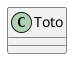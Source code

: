 {
  "sha1": "7yyjkqsha5d9haqdco953s65p4fyig7",
  "insertion": {
    "when": "2024-05-30T20:48:21.310Z",
    "user": "plantuml@gmail.com"
  }
}
@startuml
skinparam CircledCharacterFontSize 14
class Toto
@enduml
